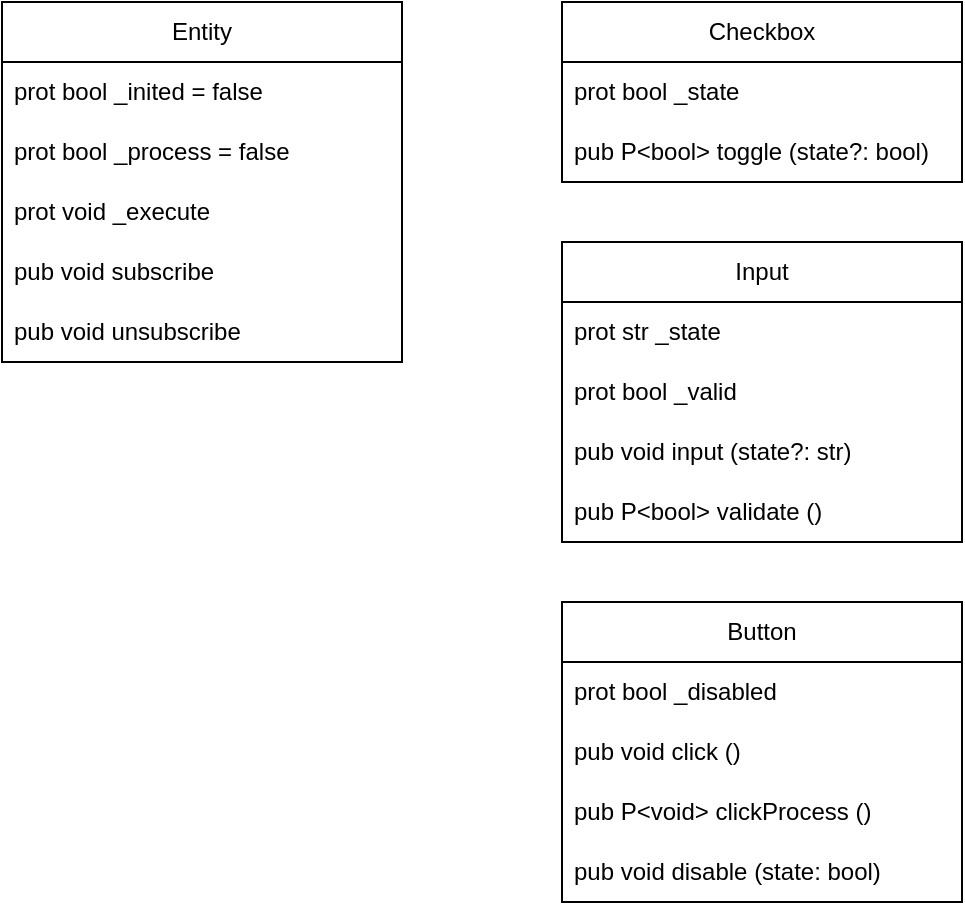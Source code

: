 <mxfile version="22.0.8" type="device">
  <diagram name="Страница 1" id="36_VAA9ExcMnZVNIJeUd">
    <mxGraphModel dx="1154" dy="571" grid="1" gridSize="10" guides="1" tooltips="1" connect="1" arrows="1" fold="1" page="1" pageScale="1" pageWidth="827" pageHeight="1169" math="0" shadow="0">
      <root>
        <mxCell id="0" />
        <mxCell id="1" parent="0" />
        <mxCell id="oy5tQxYjCprjIibTfYps-1" value="Entity" style="swimlane;fontStyle=0;childLayout=stackLayout;horizontal=1;startSize=30;horizontalStack=0;resizeParent=1;resizeParentMax=0;resizeLast=0;collapsible=1;marginBottom=0;whiteSpace=wrap;html=1;" vertex="1" parent="1">
          <mxGeometry x="80" y="200" width="200" height="180" as="geometry">
            <mxRectangle x="80" y="200" width="70" height="30" as="alternateBounds" />
          </mxGeometry>
        </mxCell>
        <mxCell id="oy5tQxYjCprjIibTfYps-2" value="prot bool _inited = false" style="text;strokeColor=none;fillColor=none;align=left;verticalAlign=middle;spacingLeft=4;spacingRight=4;overflow=hidden;points=[[0,0.5],[1,0.5]];portConstraint=eastwest;rotatable=0;whiteSpace=wrap;html=1;" vertex="1" parent="oy5tQxYjCprjIibTfYps-1">
          <mxGeometry y="30" width="200" height="30" as="geometry" />
        </mxCell>
        <mxCell id="oy5tQxYjCprjIibTfYps-12" value="prot bool _process = false" style="text;strokeColor=none;fillColor=none;align=left;verticalAlign=middle;spacingLeft=4;spacingRight=4;overflow=hidden;points=[[0,0.5],[1,0.5]];portConstraint=eastwest;rotatable=0;whiteSpace=wrap;html=1;" vertex="1" parent="oy5tQxYjCprjIibTfYps-1">
          <mxGeometry y="60" width="200" height="30" as="geometry" />
        </mxCell>
        <mxCell id="oy5tQxYjCprjIibTfYps-13" value="prot void _execute" style="text;strokeColor=none;fillColor=none;align=left;verticalAlign=middle;spacingLeft=4;spacingRight=4;overflow=hidden;points=[[0,0.5],[1,0.5]];portConstraint=eastwest;rotatable=0;whiteSpace=wrap;html=1;" vertex="1" parent="oy5tQxYjCprjIibTfYps-1">
          <mxGeometry y="90" width="200" height="30" as="geometry" />
        </mxCell>
        <mxCell id="oy5tQxYjCprjIibTfYps-11" value="pub void subscribe" style="text;strokeColor=none;fillColor=none;align=left;verticalAlign=middle;spacingLeft=4;spacingRight=4;overflow=hidden;points=[[0,0.5],[1,0.5]];portConstraint=eastwest;rotatable=0;whiteSpace=wrap;html=1;" vertex="1" parent="oy5tQxYjCprjIibTfYps-1">
          <mxGeometry y="120" width="200" height="30" as="geometry" />
        </mxCell>
        <mxCell id="oy5tQxYjCprjIibTfYps-3" value="pub void unsubscribe" style="text;strokeColor=none;fillColor=none;align=left;verticalAlign=middle;spacingLeft=4;spacingRight=4;overflow=hidden;points=[[0,0.5],[1,0.5]];portConstraint=eastwest;rotatable=0;whiteSpace=wrap;html=1;" vertex="1" parent="oy5tQxYjCprjIibTfYps-1">
          <mxGeometry y="150" width="200" height="30" as="geometry" />
        </mxCell>
        <mxCell id="oy5tQxYjCprjIibTfYps-14" value="Checkbox" style="swimlane;fontStyle=0;childLayout=stackLayout;horizontal=1;startSize=30;horizontalStack=0;resizeParent=1;resizeParentMax=0;resizeLast=0;collapsible=1;marginBottom=0;whiteSpace=wrap;html=1;" vertex="1" parent="1">
          <mxGeometry x="360" y="200" width="200" height="90" as="geometry">
            <mxRectangle x="80" y="200" width="70" height="30" as="alternateBounds" />
          </mxGeometry>
        </mxCell>
        <mxCell id="oy5tQxYjCprjIibTfYps-15" value="prot bool _state" style="text;strokeColor=none;fillColor=none;align=left;verticalAlign=middle;spacingLeft=4;spacingRight=4;overflow=hidden;points=[[0,0.5],[1,0.5]];portConstraint=eastwest;rotatable=0;whiteSpace=wrap;html=1;" vertex="1" parent="oy5tQxYjCprjIibTfYps-14">
          <mxGeometry y="30" width="200" height="30" as="geometry" />
        </mxCell>
        <mxCell id="oy5tQxYjCprjIibTfYps-19" value="pub P&amp;lt;bool&amp;gt; toggle (state?: bool)" style="text;strokeColor=none;fillColor=none;align=left;verticalAlign=middle;spacingLeft=4;spacingRight=4;overflow=hidden;points=[[0,0.5],[1,0.5]];portConstraint=eastwest;rotatable=0;whiteSpace=wrap;html=1;" vertex="1" parent="oy5tQxYjCprjIibTfYps-14">
          <mxGeometry y="60" width="200" height="30" as="geometry" />
        </mxCell>
        <mxCell id="oy5tQxYjCprjIibTfYps-21" value="Input" style="swimlane;fontStyle=0;childLayout=stackLayout;horizontal=1;startSize=30;horizontalStack=0;resizeParent=1;resizeParentMax=0;resizeLast=0;collapsible=1;marginBottom=0;whiteSpace=wrap;html=1;" vertex="1" parent="1">
          <mxGeometry x="360" y="320" width="200" height="150" as="geometry">
            <mxRectangle x="80" y="200" width="70" height="30" as="alternateBounds" />
          </mxGeometry>
        </mxCell>
        <mxCell id="oy5tQxYjCprjIibTfYps-22" value="prot str _state" style="text;strokeColor=none;fillColor=none;align=left;verticalAlign=middle;spacingLeft=4;spacingRight=4;overflow=hidden;points=[[0,0.5],[1,0.5]];portConstraint=eastwest;rotatable=0;whiteSpace=wrap;html=1;" vertex="1" parent="oy5tQxYjCprjIibTfYps-21">
          <mxGeometry y="30" width="200" height="30" as="geometry" />
        </mxCell>
        <mxCell id="oy5tQxYjCprjIibTfYps-25" value="prot bool _valid" style="text;strokeColor=none;fillColor=none;align=left;verticalAlign=middle;spacingLeft=4;spacingRight=4;overflow=hidden;points=[[0,0.5],[1,0.5]];portConstraint=eastwest;rotatable=0;whiteSpace=wrap;html=1;" vertex="1" parent="oy5tQxYjCprjIibTfYps-21">
          <mxGeometry y="60" width="200" height="30" as="geometry" />
        </mxCell>
        <mxCell id="oy5tQxYjCprjIibTfYps-23" value="pub void input (state?: str)" style="text;strokeColor=none;fillColor=none;align=left;verticalAlign=middle;spacingLeft=4;spacingRight=4;overflow=hidden;points=[[0,0.5],[1,0.5]];portConstraint=eastwest;rotatable=0;whiteSpace=wrap;html=1;" vertex="1" parent="oy5tQxYjCprjIibTfYps-21">
          <mxGeometry y="90" width="200" height="30" as="geometry" />
        </mxCell>
        <mxCell id="oy5tQxYjCprjIibTfYps-26" value="pub P&amp;lt;bool&amp;gt; validate ()" style="text;strokeColor=none;fillColor=none;align=left;verticalAlign=middle;spacingLeft=4;spacingRight=4;overflow=hidden;points=[[0,0.5],[1,0.5]];portConstraint=eastwest;rotatable=0;whiteSpace=wrap;html=1;" vertex="1" parent="oy5tQxYjCprjIibTfYps-21">
          <mxGeometry y="120" width="200" height="30" as="geometry" />
        </mxCell>
        <mxCell id="oy5tQxYjCprjIibTfYps-31" value="Button" style="swimlane;fontStyle=0;childLayout=stackLayout;horizontal=1;startSize=30;horizontalStack=0;resizeParent=1;resizeParentMax=0;resizeLast=0;collapsible=1;marginBottom=0;whiteSpace=wrap;html=1;" vertex="1" parent="1">
          <mxGeometry x="360" y="500" width="200" height="150" as="geometry">
            <mxRectangle x="80" y="200" width="70" height="30" as="alternateBounds" />
          </mxGeometry>
        </mxCell>
        <mxCell id="oy5tQxYjCprjIibTfYps-33" value="prot bool _disabled" style="text;strokeColor=none;fillColor=none;align=left;verticalAlign=middle;spacingLeft=4;spacingRight=4;overflow=hidden;points=[[0,0.5],[1,0.5]];portConstraint=eastwest;rotatable=0;whiteSpace=wrap;html=1;" vertex="1" parent="oy5tQxYjCprjIibTfYps-31">
          <mxGeometry y="30" width="200" height="30" as="geometry" />
        </mxCell>
        <mxCell id="oy5tQxYjCprjIibTfYps-34" value="pub void click ()" style="text;strokeColor=none;fillColor=none;align=left;verticalAlign=middle;spacingLeft=4;spacingRight=4;overflow=hidden;points=[[0,0.5],[1,0.5]];portConstraint=eastwest;rotatable=0;whiteSpace=wrap;html=1;" vertex="1" parent="oy5tQxYjCprjIibTfYps-31">
          <mxGeometry y="60" width="200" height="30" as="geometry" />
        </mxCell>
        <mxCell id="oy5tQxYjCprjIibTfYps-39" value="pub P&amp;lt;void&amp;gt; clickProcess ()" style="text;strokeColor=none;fillColor=none;align=left;verticalAlign=middle;spacingLeft=4;spacingRight=4;overflow=hidden;points=[[0,0.5],[1,0.5]];portConstraint=eastwest;rotatable=0;whiteSpace=wrap;html=1;" vertex="1" parent="oy5tQxYjCprjIibTfYps-31">
          <mxGeometry y="90" width="200" height="30" as="geometry" />
        </mxCell>
        <mxCell id="oy5tQxYjCprjIibTfYps-35" value="pub void disable (state: bool)" style="text;strokeColor=none;fillColor=none;align=left;verticalAlign=middle;spacingLeft=4;spacingRight=4;overflow=hidden;points=[[0,0.5],[1,0.5]];portConstraint=eastwest;rotatable=0;whiteSpace=wrap;html=1;" vertex="1" parent="oy5tQxYjCprjIibTfYps-31">
          <mxGeometry y="120" width="200" height="30" as="geometry" />
        </mxCell>
      </root>
    </mxGraphModel>
  </diagram>
</mxfile>
